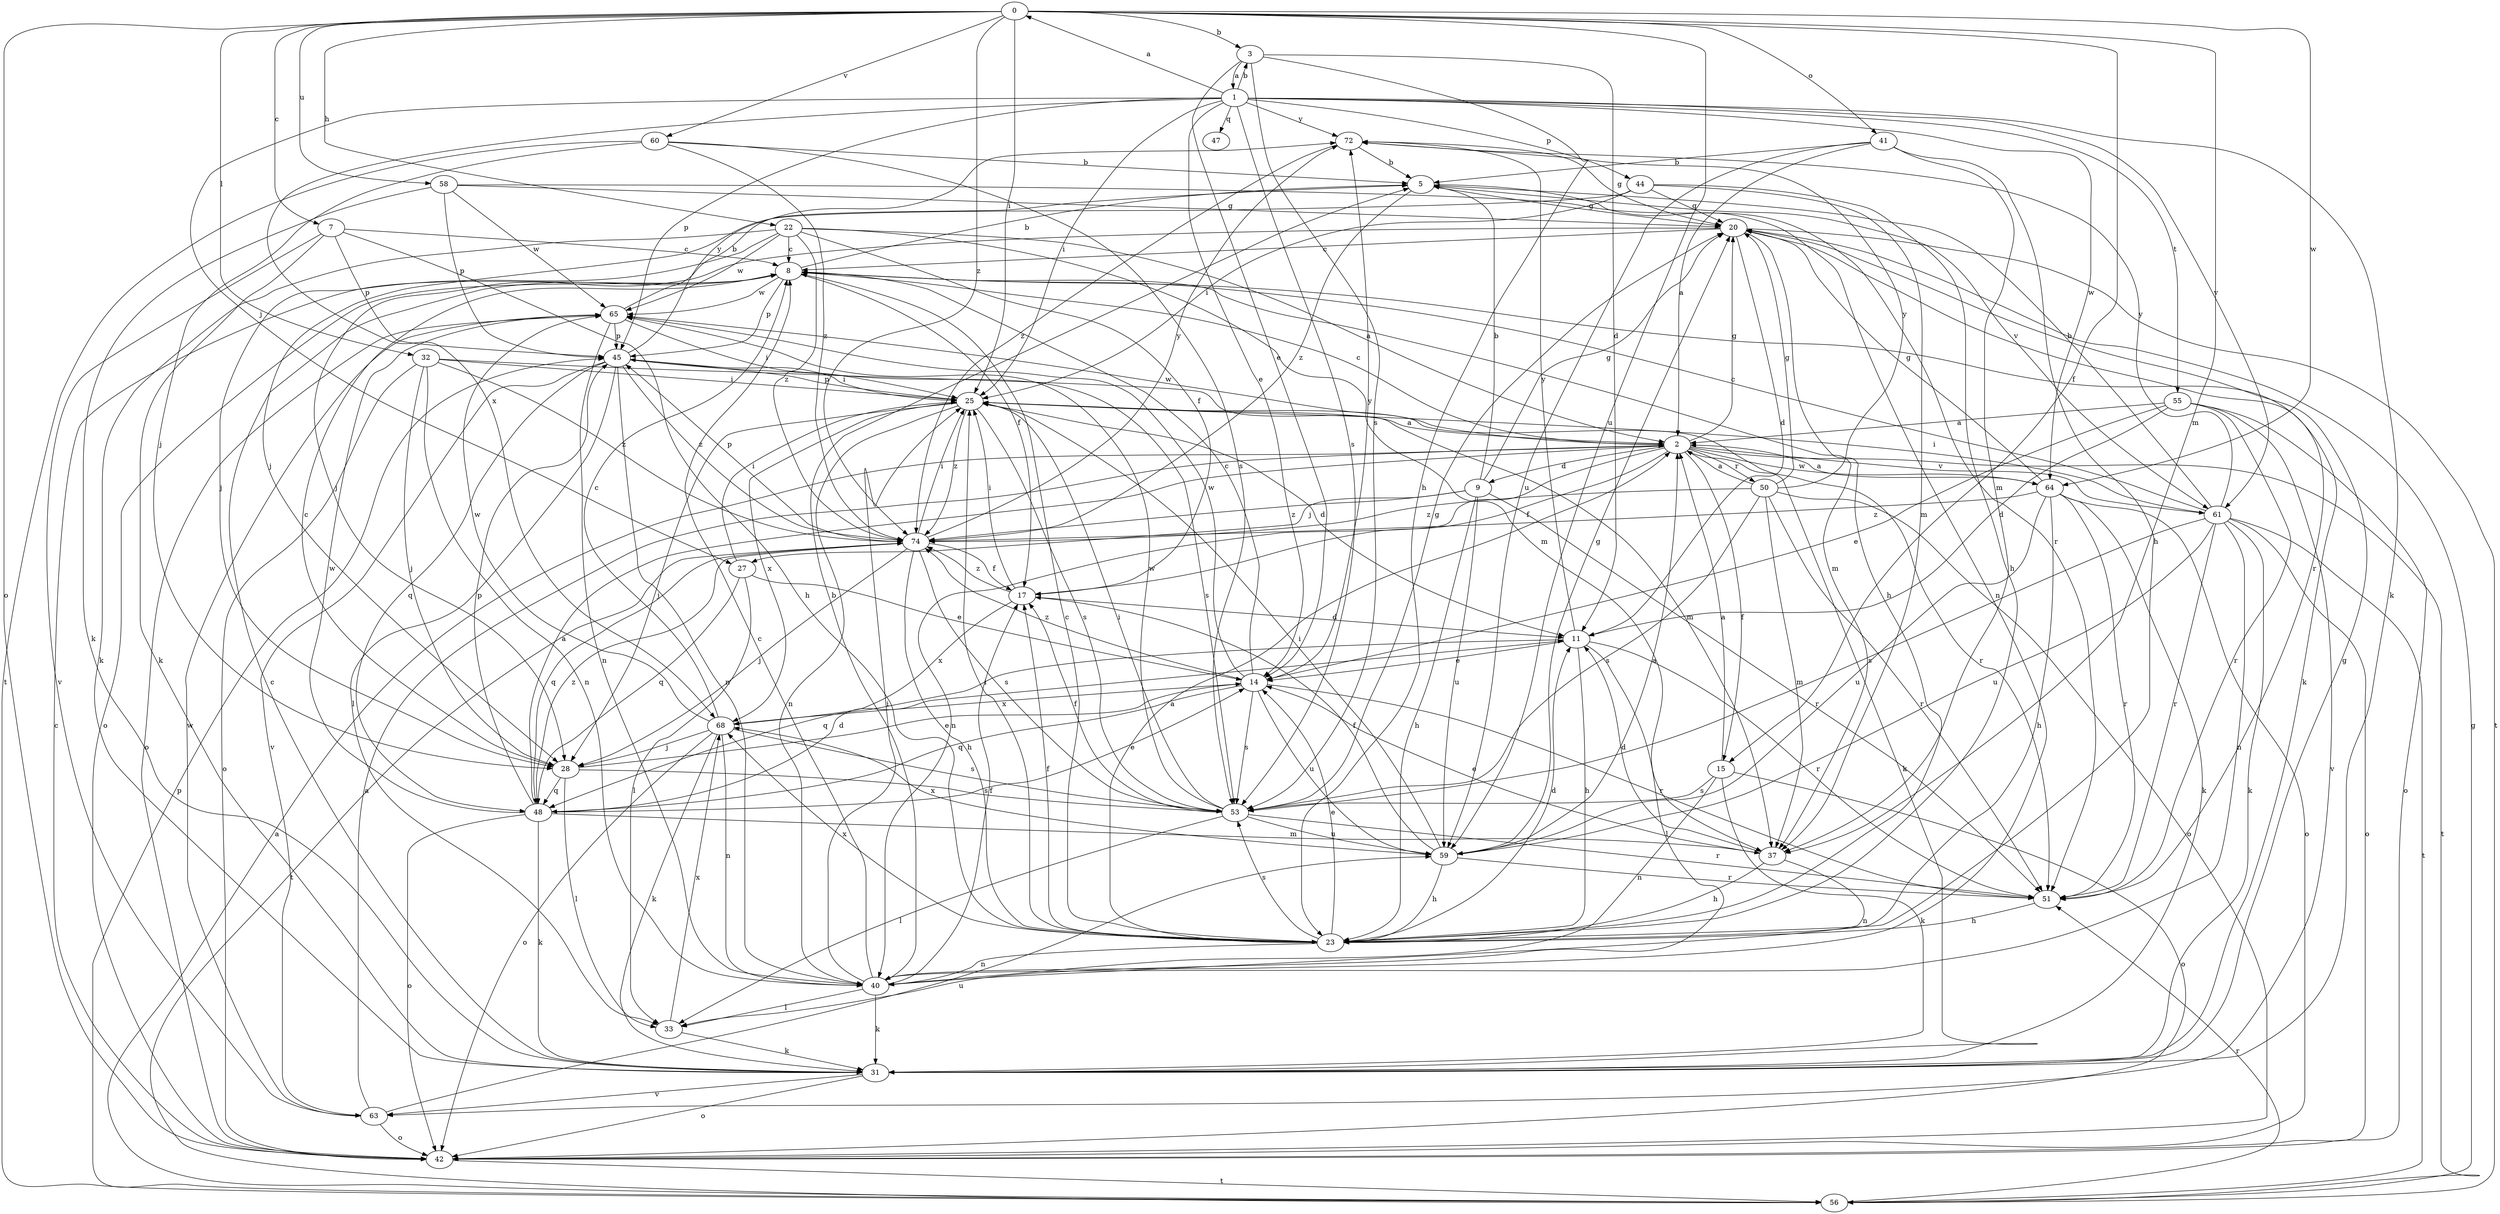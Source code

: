 strict digraph  {
0;
1;
2;
3;
5;
7;
8;
9;
11;
14;
15;
17;
20;
22;
23;
25;
27;
28;
31;
32;
33;
37;
40;
41;
42;
44;
45;
47;
48;
50;
51;
53;
55;
56;
58;
59;
60;
61;
63;
64;
65;
68;
72;
74;
0 -> 3  [label=b];
0 -> 7  [label=c];
0 -> 15  [label=f];
0 -> 22  [label=h];
0 -> 25  [label=i];
0 -> 32  [label=l];
0 -> 37  [label=m];
0 -> 41  [label=o];
0 -> 42  [label=o];
0 -> 58  [label=u];
0 -> 59  [label=u];
0 -> 60  [label=v];
0 -> 64  [label=w];
0 -> 74  [label=z];
1 -> 0  [label=a];
1 -> 3  [label=b];
1 -> 14  [label=e];
1 -> 25  [label=i];
1 -> 27  [label=j];
1 -> 31  [label=k];
1 -> 44  [label=p];
1 -> 45  [label=p];
1 -> 47  [label=q];
1 -> 53  [label=s];
1 -> 55  [label=t];
1 -> 61  [label=v];
1 -> 64  [label=w];
1 -> 68  [label=x];
1 -> 72  [label=y];
2 -> 8  [label=c];
2 -> 9  [label=d];
2 -> 15  [label=f];
2 -> 17  [label=f];
2 -> 20  [label=g];
2 -> 31  [label=k];
2 -> 40  [label=n];
2 -> 50  [label=r];
2 -> 56  [label=t];
2 -> 61  [label=v];
2 -> 64  [label=w];
2 -> 65  [label=w];
3 -> 1  [label=a];
3 -> 11  [label=d];
3 -> 14  [label=e];
3 -> 23  [label=h];
3 -> 53  [label=s];
5 -> 20  [label=g];
5 -> 40  [label=n];
5 -> 61  [label=v];
5 -> 74  [label=z];
7 -> 8  [label=c];
7 -> 23  [label=h];
7 -> 31  [label=k];
7 -> 45  [label=p];
7 -> 63  [label=v];
8 -> 5  [label=b];
8 -> 17  [label=f];
8 -> 31  [label=k];
8 -> 37  [label=m];
8 -> 42  [label=o];
8 -> 45  [label=p];
8 -> 65  [label=w];
9 -> 5  [label=b];
9 -> 20  [label=g];
9 -> 23  [label=h];
9 -> 27  [label=j];
9 -> 51  [label=r];
9 -> 59  [label=u];
9 -> 74  [label=z];
11 -> 14  [label=e];
11 -> 23  [label=h];
11 -> 33  [label=l];
11 -> 48  [label=q];
11 -> 51  [label=r];
11 -> 72  [label=y];
14 -> 8  [label=c];
14 -> 48  [label=q];
14 -> 51  [label=r];
14 -> 53  [label=s];
14 -> 59  [label=u];
14 -> 65  [label=w];
14 -> 68  [label=x];
14 -> 72  [label=y];
14 -> 74  [label=z];
15 -> 2  [label=a];
15 -> 31  [label=k];
15 -> 40  [label=n];
15 -> 42  [label=o];
15 -> 53  [label=s];
17 -> 11  [label=d];
17 -> 25  [label=i];
17 -> 68  [label=x];
17 -> 74  [label=z];
20 -> 8  [label=c];
20 -> 11  [label=d];
20 -> 23  [label=h];
20 -> 28  [label=j];
20 -> 51  [label=r];
20 -> 56  [label=t];
22 -> 2  [label=a];
22 -> 8  [label=c];
22 -> 17  [label=f];
22 -> 28  [label=j];
22 -> 31  [label=k];
22 -> 37  [label=m];
22 -> 65  [label=w];
22 -> 74  [label=z];
23 -> 2  [label=a];
23 -> 8  [label=c];
23 -> 11  [label=d];
23 -> 14  [label=e];
23 -> 17  [label=f];
23 -> 25  [label=i];
23 -> 40  [label=n];
23 -> 53  [label=s];
23 -> 68  [label=x];
25 -> 2  [label=a];
25 -> 11  [label=d];
25 -> 28  [label=j];
25 -> 40  [label=n];
25 -> 45  [label=p];
25 -> 51  [label=r];
25 -> 53  [label=s];
25 -> 68  [label=x];
25 -> 74  [label=z];
27 -> 14  [label=e];
27 -> 25  [label=i];
27 -> 33  [label=l];
27 -> 48  [label=q];
28 -> 8  [label=c];
28 -> 14  [label=e];
28 -> 33  [label=l];
28 -> 48  [label=q];
28 -> 53  [label=s];
31 -> 8  [label=c];
31 -> 20  [label=g];
31 -> 42  [label=o];
31 -> 63  [label=v];
32 -> 25  [label=i];
32 -> 28  [label=j];
32 -> 37  [label=m];
32 -> 40  [label=n];
32 -> 42  [label=o];
32 -> 74  [label=z];
33 -> 31  [label=k];
33 -> 68  [label=x];
37 -> 11  [label=d];
37 -> 14  [label=e];
37 -> 23  [label=h];
37 -> 40  [label=n];
40 -> 5  [label=b];
40 -> 8  [label=c];
40 -> 17  [label=f];
40 -> 25  [label=i];
40 -> 31  [label=k];
40 -> 33  [label=l];
41 -> 2  [label=a];
41 -> 5  [label=b];
41 -> 23  [label=h];
41 -> 37  [label=m];
41 -> 59  [label=u];
42 -> 8  [label=c];
42 -> 56  [label=t];
44 -> 20  [label=g];
44 -> 23  [label=h];
44 -> 25  [label=i];
44 -> 28  [label=j];
44 -> 37  [label=m];
45 -> 25  [label=i];
45 -> 33  [label=l];
45 -> 40  [label=n];
45 -> 48  [label=q];
45 -> 53  [label=s];
45 -> 63  [label=v];
45 -> 72  [label=y];
45 -> 74  [label=z];
48 -> 2  [label=a];
48 -> 11  [label=d];
48 -> 14  [label=e];
48 -> 31  [label=k];
48 -> 37  [label=m];
48 -> 42  [label=o];
48 -> 45  [label=p];
48 -> 65  [label=w];
48 -> 74  [label=z];
50 -> 2  [label=a];
50 -> 20  [label=g];
50 -> 37  [label=m];
50 -> 42  [label=o];
50 -> 51  [label=r];
50 -> 53  [label=s];
50 -> 72  [label=y];
50 -> 74  [label=z];
51 -> 23  [label=h];
53 -> 17  [label=f];
53 -> 20  [label=g];
53 -> 25  [label=i];
53 -> 33  [label=l];
53 -> 51  [label=r];
53 -> 59  [label=u];
53 -> 65  [label=w];
55 -> 2  [label=a];
55 -> 11  [label=d];
55 -> 14  [label=e];
55 -> 42  [label=o];
55 -> 51  [label=r];
55 -> 63  [label=v];
56 -> 2  [label=a];
56 -> 20  [label=g];
56 -> 45  [label=p];
56 -> 51  [label=r];
58 -> 20  [label=g];
58 -> 31  [label=k];
58 -> 45  [label=p];
58 -> 51  [label=r];
58 -> 65  [label=w];
59 -> 2  [label=a];
59 -> 17  [label=f];
59 -> 20  [label=g];
59 -> 23  [label=h];
59 -> 25  [label=i];
59 -> 51  [label=r];
59 -> 68  [label=x];
60 -> 5  [label=b];
60 -> 28  [label=j];
60 -> 53  [label=s];
60 -> 56  [label=t];
60 -> 74  [label=z];
61 -> 5  [label=b];
61 -> 8  [label=c];
61 -> 25  [label=i];
61 -> 31  [label=k];
61 -> 40  [label=n];
61 -> 42  [label=o];
61 -> 51  [label=r];
61 -> 53  [label=s];
61 -> 56  [label=t];
61 -> 59  [label=u];
61 -> 72  [label=y];
63 -> 2  [label=a];
63 -> 42  [label=o];
63 -> 59  [label=u];
63 -> 65  [label=w];
64 -> 2  [label=a];
64 -> 20  [label=g];
64 -> 23  [label=h];
64 -> 31  [label=k];
64 -> 42  [label=o];
64 -> 51  [label=r];
64 -> 59  [label=u];
64 -> 74  [label=z];
65 -> 5  [label=b];
65 -> 25  [label=i];
65 -> 40  [label=n];
65 -> 42  [label=o];
65 -> 45  [label=p];
68 -> 8  [label=c];
68 -> 28  [label=j];
68 -> 31  [label=k];
68 -> 40  [label=n];
68 -> 42  [label=o];
68 -> 53  [label=s];
68 -> 65  [label=w];
72 -> 5  [label=b];
72 -> 20  [label=g];
72 -> 74  [label=z];
74 -> 17  [label=f];
74 -> 23  [label=h];
74 -> 25  [label=i];
74 -> 28  [label=j];
74 -> 45  [label=p];
74 -> 48  [label=q];
74 -> 53  [label=s];
74 -> 56  [label=t];
74 -> 72  [label=y];
}
